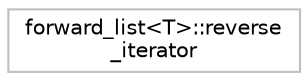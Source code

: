 digraph "Graphical Class Hierarchy"
{
 // INTERACTIVE_SVG=YES
  bgcolor="transparent";
  edge [fontname="Helvetica",fontsize="10",labelfontname="Helvetica",labelfontsize="10"];
  node [fontname="Helvetica",fontsize="10",shape=record];
  rankdir="LR";
  Node1 [label="forward_list\<T\>::reverse\l_iterator",height=0.2,width=0.4,color="grey75",tooltip="STL iterator class. "];
}
